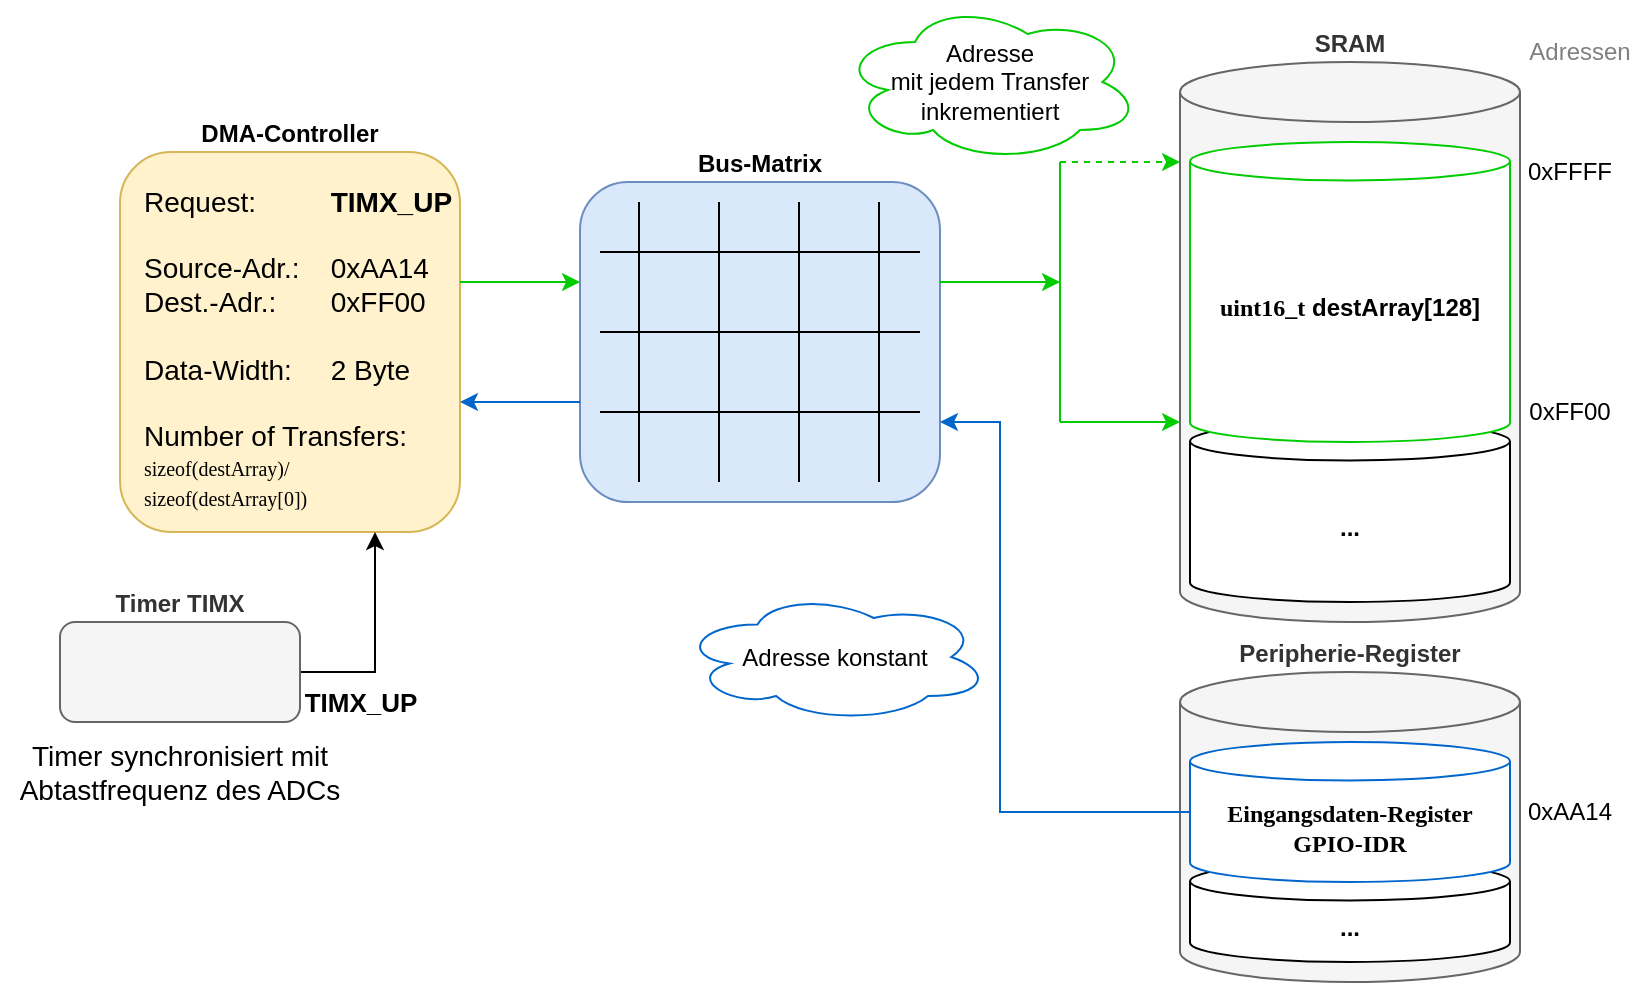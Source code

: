 <mxfile version="26.0.9">
  <diagram name="Page-1" id="cM8k-W5qpie6AiLBIfEh">
    <mxGraphModel dx="1050" dy="621" grid="1" gridSize="10" guides="1" tooltips="1" connect="1" arrows="1" fold="1" page="1" pageScale="1" pageWidth="850" pageHeight="1100" math="0" shadow="0">
      <root>
        <mxCell id="0" />
        <mxCell id="1" parent="0" />
        <mxCell id="RVDl2VqkNqR6-VRiNQdf-9" value="" style="group" parent="1" vertex="1" connectable="0">
          <mxGeometry x="600" y="160" width="225" height="280" as="geometry" />
        </mxCell>
        <mxCell id="RVDl2VqkNqR6-VRiNQdf-1" value="&lt;b&gt;SRAM&lt;/b&gt;" style="shape=cylinder3;whiteSpace=wrap;html=1;boundedLbl=1;backgroundOutline=1;size=15;labelPosition=center;verticalLabelPosition=top;align=center;verticalAlign=bottom;fillColor=#f5f5f5;fontColor=#333333;strokeColor=#666666;" parent="RVDl2VqkNqR6-VRiNQdf-9" vertex="1">
          <mxGeometry width="170" height="280" as="geometry" />
        </mxCell>
        <mxCell id="RVDl2VqkNqR6-VRiNQdf-4" value="&lt;b&gt;...&lt;/b&gt;" style="shape=cylinder3;whiteSpace=wrap;html=1;boundedLbl=1;backgroundOutline=1;size=9.6;" parent="RVDl2VqkNqR6-VRiNQdf-9" vertex="1">
          <mxGeometry x="5" y="180" width="160" height="90" as="geometry" />
        </mxCell>
        <mxCell id="RVDl2VqkNqR6-VRiNQdf-3" value="&lt;b&gt;&lt;font face=&quot;Lucida Console&quot;&gt;uint16_t&lt;/font&gt; destArray[128]&lt;/b&gt;" style="shape=cylinder3;whiteSpace=wrap;html=1;boundedLbl=1;backgroundOutline=1;size=9.6;strokeColor=#00CC00;" parent="RVDl2VqkNqR6-VRiNQdf-9" vertex="1">
          <mxGeometry x="5" y="40" width="160" height="150" as="geometry" />
        </mxCell>
        <mxCell id="RVDl2VqkNqR6-VRiNQdf-5" value="0xFF00" style="text;html=1;align=center;verticalAlign=middle;whiteSpace=wrap;rounded=0;" parent="RVDl2VqkNqR6-VRiNQdf-9" vertex="1">
          <mxGeometry x="165" y="160" width="60" height="30" as="geometry" />
        </mxCell>
        <mxCell id="RVDl2VqkNqR6-VRiNQdf-8" value="0xFFFF" style="text;html=1;align=center;verticalAlign=middle;whiteSpace=wrap;rounded=0;" parent="RVDl2VqkNqR6-VRiNQdf-9" vertex="1">
          <mxGeometry x="165" y="40" width="60" height="30" as="geometry" />
        </mxCell>
        <mxCell id="RVDl2VqkNqR6-VRiNQdf-21" value="" style="group;labelPosition=center;verticalLabelPosition=top;align=center;verticalAlign=bottom;" parent="1" vertex="1" connectable="0">
          <mxGeometry x="300" y="220" width="180" height="160" as="geometry" />
        </mxCell>
        <mxCell id="RVDl2VqkNqR6-VRiNQdf-10" value="&lt;b&gt;Bus-Matrix&lt;/b&gt;" style="rounded=1;whiteSpace=wrap;html=1;labelPosition=center;verticalLabelPosition=top;align=center;verticalAlign=bottom;fillColor=#dae8fc;strokeColor=#6c8ebf;" parent="RVDl2VqkNqR6-VRiNQdf-21" vertex="1">
          <mxGeometry width="180" height="160" as="geometry" />
        </mxCell>
        <mxCell id="RVDl2VqkNqR6-VRiNQdf-12" value="" style="endArrow=none;html=1;rounded=0;" parent="RVDl2VqkNqR6-VRiNQdf-21" edge="1">
          <mxGeometry width="50" height="50" relative="1" as="geometry">
            <mxPoint x="149.5" y="150" as="sourcePoint" />
            <mxPoint x="149.5" y="10" as="targetPoint" />
          </mxGeometry>
        </mxCell>
        <mxCell id="RVDl2VqkNqR6-VRiNQdf-15" value="" style="endArrow=none;html=1;rounded=0;" parent="RVDl2VqkNqR6-VRiNQdf-21" edge="1">
          <mxGeometry width="50" height="50" relative="1" as="geometry">
            <mxPoint x="170" y="115" as="sourcePoint" />
            <mxPoint x="10" y="115" as="targetPoint" />
          </mxGeometry>
        </mxCell>
        <mxCell id="RVDl2VqkNqR6-VRiNQdf-16" value="" style="endArrow=none;html=1;rounded=0;" parent="RVDl2VqkNqR6-VRiNQdf-21" edge="1">
          <mxGeometry width="50" height="50" relative="1" as="geometry">
            <mxPoint x="170" y="75" as="sourcePoint" />
            <mxPoint x="10" y="75" as="targetPoint" />
          </mxGeometry>
        </mxCell>
        <mxCell id="RVDl2VqkNqR6-VRiNQdf-17" value="" style="endArrow=none;html=1;rounded=0;" parent="RVDl2VqkNqR6-VRiNQdf-21" edge="1">
          <mxGeometry width="50" height="50" relative="1" as="geometry">
            <mxPoint x="170" y="35" as="sourcePoint" />
            <mxPoint x="10" y="35" as="targetPoint" />
          </mxGeometry>
        </mxCell>
        <mxCell id="RVDl2VqkNqR6-VRiNQdf-18" value="" style="endArrow=none;html=1;rounded=0;" parent="RVDl2VqkNqR6-VRiNQdf-21" edge="1">
          <mxGeometry width="50" height="50" relative="1" as="geometry">
            <mxPoint x="109.5" y="150" as="sourcePoint" />
            <mxPoint x="109.5" y="10" as="targetPoint" />
          </mxGeometry>
        </mxCell>
        <mxCell id="RVDl2VqkNqR6-VRiNQdf-19" value="" style="endArrow=none;html=1;rounded=0;" parent="RVDl2VqkNqR6-VRiNQdf-21" edge="1">
          <mxGeometry width="50" height="50" relative="1" as="geometry">
            <mxPoint x="69.5" y="150" as="sourcePoint" />
            <mxPoint x="69.5" y="10" as="targetPoint" />
          </mxGeometry>
        </mxCell>
        <mxCell id="RVDl2VqkNqR6-VRiNQdf-20" value="" style="endArrow=none;html=1;rounded=0;" parent="RVDl2VqkNqR6-VRiNQdf-21" edge="1">
          <mxGeometry width="50" height="50" relative="1" as="geometry">
            <mxPoint x="29.5" y="150" as="sourcePoint" />
            <mxPoint x="29.5" y="10" as="targetPoint" />
          </mxGeometry>
        </mxCell>
        <mxCell id="RVDl2VqkNqR6-VRiNQdf-22" value="&lt;b&gt;DMA-Controller&lt;/b&gt;" style="rounded=1;whiteSpace=wrap;html=1;labelPosition=center;verticalLabelPosition=top;align=center;verticalAlign=bottom;fillColor=#fff2cc;strokeColor=#d6b656;" parent="1" vertex="1">
          <mxGeometry x="70" y="205" width="170" height="190" as="geometry" />
        </mxCell>
        <mxCell id="RVDl2VqkNqR6-VRiNQdf-25" value="" style="endArrow=classic;html=1;rounded=0;strokeColor=light-dark(#00CC00,#EDEDED);" parent="1" edge="1">
          <mxGeometry width="50" height="50" relative="1" as="geometry">
            <mxPoint x="540" y="340" as="sourcePoint" />
            <mxPoint x="600" y="340" as="targetPoint" />
          </mxGeometry>
        </mxCell>
        <mxCell id="RVDl2VqkNqR6-VRiNQdf-26" value="" style="endArrow=classic;html=1;rounded=0;dashed=1;strokeColor=light-dark(#00CC00,#EDEDED);" parent="1" edge="1">
          <mxGeometry width="50" height="50" relative="1" as="geometry">
            <mxPoint x="540" y="210" as="sourcePoint" />
            <mxPoint x="600" y="210" as="targetPoint" />
          </mxGeometry>
        </mxCell>
        <mxCell id="RVDl2VqkNqR6-VRiNQdf-28" value="" style="endArrow=none;html=1;rounded=0;strokeColor=light-dark(#00CC00,#EDEDED);" parent="1" edge="1">
          <mxGeometry width="50" height="50" relative="1" as="geometry">
            <mxPoint x="540" y="210" as="sourcePoint" />
            <mxPoint x="540" y="340" as="targetPoint" />
          </mxGeometry>
        </mxCell>
        <mxCell id="RVDl2VqkNqR6-VRiNQdf-35" value="" style="endArrow=classic;html=1;rounded=0;strokeColor=light-dark(#00CC00,#EDEDED);" parent="1" edge="1">
          <mxGeometry width="50" height="50" relative="1" as="geometry">
            <mxPoint x="480" y="270" as="sourcePoint" />
            <mxPoint x="540" y="270" as="targetPoint" />
          </mxGeometry>
        </mxCell>
        <mxCell id="RVDl2VqkNqR6-VRiNQdf-36" value="" style="endArrow=classic;html=1;rounded=0;strokeColor=light-dark(#00CC00,#EDEDED);" parent="1" edge="1">
          <mxGeometry width="50" height="50" relative="1" as="geometry">
            <mxPoint x="240" y="270" as="sourcePoint" />
            <mxPoint x="300" y="270" as="targetPoint" />
          </mxGeometry>
        </mxCell>
        <mxCell id="RVDl2VqkNqR6-VRiNQdf-37" value="" style="endArrow=classic;html=1;rounded=0;strokeColor=#0066CC;" parent="1" edge="1">
          <mxGeometry width="50" height="50" relative="1" as="geometry">
            <mxPoint x="300" y="330" as="sourcePoint" />
            <mxPoint x="240" y="330" as="targetPoint" />
          </mxGeometry>
        </mxCell>
        <mxCell id="RVDl2VqkNqR6-VRiNQdf-38" value="&lt;font style=&quot;font-size: 14px;&quot;&gt;Request: &lt;span style=&quot;white-space: pre;&quot;&gt;&#x9;&lt;/span&gt;&lt;span style=&quot;white-space: pre;&quot;&gt;&#x9;&lt;/span&gt;&lt;b style=&quot;&quot;&gt;TIMX_UP&lt;/b&gt;&lt;/font&gt;&lt;div&gt;&lt;b&gt;&lt;font style=&quot;font-size: 14px;&quot;&gt;&lt;br&gt;&lt;/font&gt;&lt;/b&gt;&lt;div&gt;&lt;font style=&quot;font-size: 14px;&quot;&gt;Source-Adr.:&amp;nbsp;&lt;span style=&quot;white-space: pre;&quot;&gt;&#x9;&lt;/span&gt;0xAA14&lt;/font&gt;&lt;/div&gt;&lt;div&gt;&lt;div&gt;&lt;font style=&quot;font-size: 14px;&quot;&gt;Dest.-Adr.:&amp;nbsp;&lt;span style=&quot;white-space: pre;&quot;&gt;&#x9;&lt;/span&gt;0xFF00&lt;/font&gt;&lt;/div&gt;&lt;/div&gt;&lt;div&gt;&lt;font style=&quot;font-size: 14px;&quot;&gt;&lt;br&gt;&lt;/font&gt;&lt;/div&gt;&lt;div&gt;&lt;font style=&quot;font-size: 14px;&quot;&gt;Data-Width:&lt;span style=&quot;white-space: pre;&quot;&gt;&#x9;&lt;/span&gt;2&amp;nbsp;Byte&lt;/font&gt;&lt;/div&gt;&lt;div&gt;&lt;font style=&quot;font-size: 14px;&quot;&gt;&lt;br&gt;&lt;/font&gt;&lt;/div&gt;&lt;div&gt;&lt;font style=&quot;font-size: 14px;&quot;&gt;Number of Transfers:&lt;/font&gt;&lt;/div&gt;&lt;div&gt;&lt;font style=&quot;font-size: 10px;&quot; face=&quot;Lucida Console&quot;&gt;sizeof(destArray)/&lt;/font&gt;&lt;/div&gt;&lt;div&gt;&lt;span style=&quot;background-color: transparent; color: light-dark(rgb(0, 0, 0), rgb(255, 255, 255)); font-family: &amp;quot;Lucida Console&amp;quot;; font-size: 10px;&quot;&gt;sizeof(destArray[0])&lt;/span&gt;&lt;/div&gt;&lt;div&gt;&lt;br&gt;&lt;/div&gt;&lt;/div&gt;" style="text;html=1;align=left;verticalAlign=middle;whiteSpace=wrap;rounded=0;" parent="1" vertex="1">
          <mxGeometry x="80" y="230" width="155" height="160" as="geometry" />
        </mxCell>
        <mxCell id="RVDl2VqkNqR6-VRiNQdf-41" style="edgeStyle=orthogonalEdgeStyle;rounded=0;orthogonalLoop=1;jettySize=auto;html=1;exitX=1;exitY=0.5;exitDx=0;exitDy=0;entryX=0.75;entryY=1;entryDx=0;entryDy=0;" parent="1" source="RVDl2VqkNqR6-VRiNQdf-40" target="RVDl2VqkNqR6-VRiNQdf-22" edge="1">
          <mxGeometry relative="1" as="geometry" />
        </mxCell>
        <mxCell id="RVDl2VqkNqR6-VRiNQdf-42" value="&lt;b&gt;&lt;font style=&quot;font-size: 13px;&quot;&gt;TIMX_UP&lt;/font&gt;&lt;/b&gt;" style="edgeLabel;html=1;align=center;verticalAlign=middle;resizable=0;points=[];" parent="RVDl2VqkNqR6-VRiNQdf-41" vertex="1" connectable="0">
          <mxGeometry x="-0.669" relative="1" as="geometry">
            <mxPoint x="12" y="15" as="offset" />
          </mxGeometry>
        </mxCell>
        <mxCell id="RVDl2VqkNqR6-VRiNQdf-40" value="&lt;b&gt;Timer TIMX&lt;/b&gt;" style="rounded=1;whiteSpace=wrap;html=1;labelPosition=center;verticalLabelPosition=top;align=center;verticalAlign=bottom;fillColor=#f5f5f5;fontColor=#333333;strokeColor=#666666;" parent="1" vertex="1">
          <mxGeometry x="40" y="440" width="120" height="50" as="geometry" />
        </mxCell>
        <mxCell id="RVDl2VqkNqR6-VRiNQdf-43" value="Adressen" style="text;html=1;align=center;verticalAlign=middle;whiteSpace=wrap;rounded=0;fontColor=#808080;" parent="1" vertex="1">
          <mxGeometry x="770" y="140" width="60" height="30" as="geometry" />
        </mxCell>
        <mxCell id="RVDl2VqkNqR6-VRiNQdf-48" value="&lt;b&gt;Peripherie-Register&lt;/b&gt;" style="shape=cylinder3;whiteSpace=wrap;html=1;boundedLbl=1;backgroundOutline=1;size=15;labelPosition=center;verticalLabelPosition=top;align=center;verticalAlign=bottom;fillColor=#f5f5f5;fontColor=#333333;strokeColor=#666666;" parent="1" vertex="1">
          <mxGeometry x="600" y="465" width="170" height="155" as="geometry" />
        </mxCell>
        <mxCell id="RVDl2VqkNqR6-VRiNQdf-49" value="&lt;b&gt;...&lt;/b&gt;" style="shape=cylinder3;whiteSpace=wrap;html=1;boundedLbl=1;backgroundOutline=1;size=9.6;" parent="1" vertex="1">
          <mxGeometry x="605" y="560" width="160" height="50" as="geometry" />
        </mxCell>
        <mxCell id="RVDl2VqkNqR6-VRiNQdf-2" value="&lt;div&gt;&lt;font face=&quot;Lucida Console&quot;&gt;&lt;b&gt;Eingangsdaten-Register&lt;/b&gt;&lt;/font&gt;&lt;/div&gt;&lt;font face=&quot;Lucida Console&quot;&gt;&lt;b&gt;GPIO-IDR&lt;/b&gt;&lt;/font&gt;" style="shape=cylinder3;whiteSpace=wrap;html=1;boundedLbl=1;backgroundOutline=1;size=9.6;strokeColor=#0066CC;" parent="1" vertex="1">
          <mxGeometry x="605" y="500" width="160" height="70" as="geometry" />
        </mxCell>
        <mxCell id="RVDl2VqkNqR6-VRiNQdf-44" style="edgeStyle=orthogonalEdgeStyle;rounded=0;orthogonalLoop=1;jettySize=auto;html=1;exitX=0;exitY=0.5;exitDx=0;exitDy=0;entryX=1;entryY=0.75;entryDx=0;entryDy=0;exitPerimeter=0;strokeColor=#0066CC;" parent="1" source="RVDl2VqkNqR6-VRiNQdf-2" target="RVDl2VqkNqR6-VRiNQdf-10" edge="1">
          <mxGeometry relative="1" as="geometry">
            <Array as="points">
              <mxPoint x="510" y="535" />
              <mxPoint x="510" y="340" />
            </Array>
          </mxGeometry>
        </mxCell>
        <mxCell id="RVDl2VqkNqR6-VRiNQdf-45" value="0xAA14" style="text;html=1;align=center;verticalAlign=middle;whiteSpace=wrap;rounded=0;" parent="1" vertex="1">
          <mxGeometry x="765" y="520" width="60" height="30" as="geometry" />
        </mxCell>
        <mxCell id="RVDl2VqkNqR6-VRiNQdf-47" value="&lt;font style=&quot;font-size: 14px;&quot;&gt;Timer synchronisiert mit Abtastfrequenz des ADCs&lt;/font&gt;" style="text;html=1;align=center;verticalAlign=middle;whiteSpace=wrap;rounded=0;" parent="1" vertex="1">
          <mxGeometry x="10" y="500" width="180" height="30" as="geometry" />
        </mxCell>
        <mxCell id="rY0REeHifAHRmS9ZQaSE-2" value="Adresse&lt;div&gt;mit jedem Transfer inkrementiert&lt;/div&gt;" style="ellipse;shape=cloud;whiteSpace=wrap;html=1;strokeColor=#00CC00;" parent="1" vertex="1">
          <mxGeometry x="430" y="130" width="150" height="80" as="geometry" />
        </mxCell>
        <mxCell id="rY0REeHifAHRmS9ZQaSE-3" value="Adresse konstant" style="ellipse;shape=cloud;whiteSpace=wrap;html=1;strokeColor=#0066CC;" parent="1" vertex="1">
          <mxGeometry x="350" y="425" width="155" height="65" as="geometry" />
        </mxCell>
      </root>
    </mxGraphModel>
  </diagram>
</mxfile>
